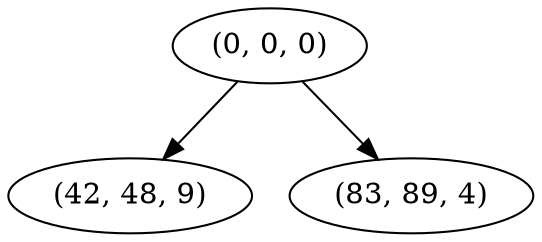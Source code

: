 digraph tree {
    "(0, 0, 0)";
    "(42, 48, 9)";
    "(83, 89, 4)";
    "(0, 0, 0)" -> "(42, 48, 9)";
    "(0, 0, 0)" -> "(83, 89, 4)";
}
